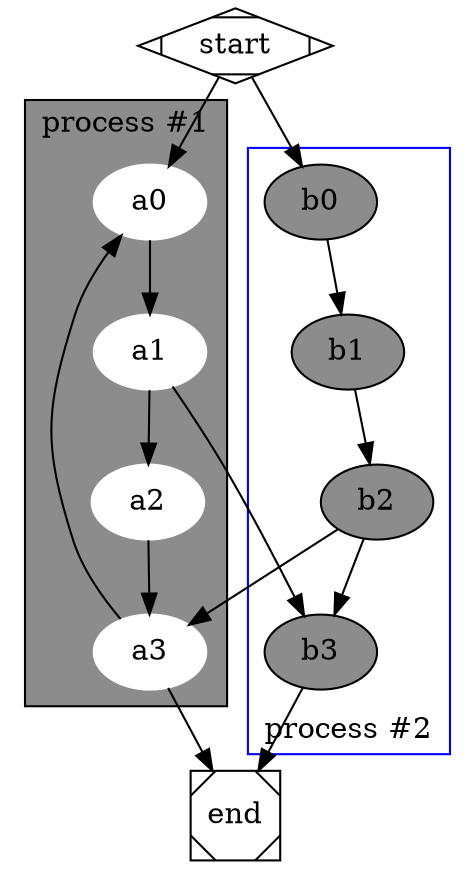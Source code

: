 /*
DOT语言可以描述无向图和有向图两种图，graph标识无向图，digraph标识有向图。

属性设置：在一个图的开头写入属性即可设置图形的属性，常用的图形属性有size、label、labelloc、labeljust、bgcolor、rankdir等。

子图，可以进行和“父图”类似的设置，唯一注意的是子图必须以"cluster"做为名称的开始。
*/
digraph graph_setting {
    start [shape = "Mdiamond"]
    end [shape = "Msquare"]

    subgraph cluster_sub1 {
        label = "process #1"
        labelloc = "t" //label的位置，竖直顶部top
        bgcolor = "gray55"
        node [style = "filled", color = "white"]
        a0 -> a1 -> a2 -> a3 -> a0
    }
    subgraph cluster_sub2 {
        label = "process #2"
        labelloc = "b"  //竖直底部bottom
        color = "blue"
        node [style = "filled", color = "black", fillcolor = "gray55"]
        b0 -> b1 -> b2 -> b3
    }

    start -> {a0, b0}
    a1 -> b3
    b2 -> a3
    {a3, b3} -> end
}